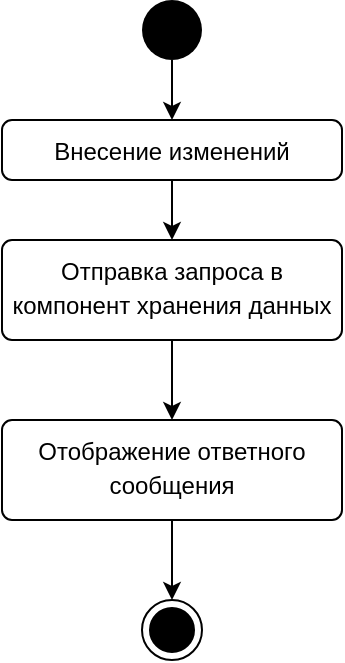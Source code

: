 <mxfile version="20.5.1" type="device" pages="3"><diagram id="WYmLZWQkSbOBD4C1L_wR" name="Изменение конфигурации ЦУЕ"><mxGraphModel dx="1038" dy="547" grid="1" gridSize="10" guides="1" tooltips="1" connect="1" arrows="1" fold="1" page="1" pageScale="1" pageWidth="827" pageHeight="1169" math="0" shadow="0"><root><mxCell id="0"/><mxCell id="1" parent="0"/><mxCell id="O1CKtbqFSTGK2qTiNnwf-1" style="edgeStyle=orthogonalEdgeStyle;rounded=0;orthogonalLoop=1;jettySize=auto;html=1;" edge="1" parent="1" source="O1CKtbqFSTGK2qTiNnwf-2" target="O1CKtbqFSTGK2qTiNnwf-6"><mxGeometry relative="1" as="geometry"><mxPoint x="125" y="250" as="targetPoint"/></mxGeometry></mxCell><mxCell id="O1CKtbqFSTGK2qTiNnwf-2" value="&lt;span style=&quot;font-size: 12px;&quot;&gt;&lt;font style=&quot;vertical-align: inherit;&quot;&gt;&lt;font style=&quot;vertical-align: inherit;&quot;&gt;&lt;font style=&quot;vertical-align: inherit;&quot;&gt;&lt;font style=&quot;vertical-align: inherit;&quot;&gt;Отправка запроса в компонент хранения данных&lt;/font&gt;&lt;/font&gt;&lt;/font&gt;&lt;/font&gt;&lt;/span&gt;" style="html=1;align=center;verticalAlign=top;rounded=1;absoluteArcSize=1;arcSize=10;dashed=0;fontSize=14;whiteSpace=wrap;" vertex="1" parent="1"><mxGeometry x="40" y="160" width="170" height="50" as="geometry"/></mxCell><mxCell id="cB3kSJU51FlsOtjlpQ2p-1" style="edgeStyle=orthogonalEdgeStyle;rounded=0;orthogonalLoop=1;jettySize=auto;html=1;" edge="1" parent="1" source="O1CKtbqFSTGK2qTiNnwf-4" target="YC1GC0Cs8928bkFkjiSg-1"><mxGeometry relative="1" as="geometry"/></mxCell><mxCell id="O1CKtbqFSTGK2qTiNnwf-4" value="" style="ellipse;fillColor=#000000;strokeColor=none;fontSize=14;html=1;" vertex="1" parent="1"><mxGeometry x="110" y="40" width="30" height="30" as="geometry"/></mxCell><mxCell id="O1CKtbqFSTGK2qTiNnwf-5" style="edgeStyle=orthogonalEdgeStyle;rounded=0;orthogonalLoop=1;jettySize=auto;html=1;" edge="1" parent="1" source="O1CKtbqFSTGK2qTiNnwf-6" target="O1CKtbqFSTGK2qTiNnwf-7"><mxGeometry relative="1" as="geometry"/></mxCell><mxCell id="O1CKtbqFSTGK2qTiNnwf-6" value="&lt;span style=&quot;font-size: 12px;&quot;&gt;Отображение ответного сообщения&lt;/span&gt;" style="html=1;align=center;verticalAlign=top;rounded=1;absoluteArcSize=1;arcSize=10;dashed=0;fontSize=14;whiteSpace=wrap;" vertex="1" parent="1"><mxGeometry x="40" y="250" width="170" height="50" as="geometry"/></mxCell><mxCell id="O1CKtbqFSTGK2qTiNnwf-7" value="" style="ellipse;html=1;shape=endState;fillColor=#000000;strokeColor=#000000;fontSize=14;" vertex="1" parent="1"><mxGeometry x="110" y="340" width="30" height="30" as="geometry"/></mxCell><mxCell id="cB3kSJU51FlsOtjlpQ2p-2" style="edgeStyle=orthogonalEdgeStyle;rounded=0;orthogonalLoop=1;jettySize=auto;html=1;" edge="1" parent="1" source="YC1GC0Cs8928bkFkjiSg-1" target="O1CKtbqFSTGK2qTiNnwf-2"><mxGeometry relative="1" as="geometry"/></mxCell><mxCell id="YC1GC0Cs8928bkFkjiSg-1" value="&lt;span style=&quot;font-size: 12px;&quot;&gt;&lt;font style=&quot;vertical-align: inherit;&quot;&gt;&lt;font style=&quot;vertical-align: inherit;&quot;&gt;&lt;font style=&quot;vertical-align: inherit;&quot;&gt;&lt;font style=&quot;vertical-align: inherit;&quot;&gt;Внесение изменений&lt;/font&gt;&lt;/font&gt;&lt;/font&gt;&lt;/font&gt;&lt;/span&gt;" style="html=1;align=center;verticalAlign=top;rounded=1;absoluteArcSize=1;arcSize=10;dashed=0;fontSize=14;whiteSpace=wrap;" vertex="1" parent="1"><mxGeometry x="40" y="100" width="170" height="30" as="geometry"/></mxCell></root></mxGraphModel></diagram><diagram id="eq6iRoUvknGqwModlXxp" name="Чтение конфигурации ЦУЕ"><mxGraphModel dx="1038" dy="547" grid="1" gridSize="10" guides="1" tooltips="1" connect="1" arrows="1" fold="1" page="1" pageScale="1" pageWidth="827" pageHeight="1169" math="0" shadow="0"><root><mxCell id="0"/><mxCell id="1" parent="0"/><mxCell id="QrUPhDKGhNWiLVkwyBHS-1" style="edgeStyle=orthogonalEdgeStyle;rounded=0;orthogonalLoop=1;jettySize=auto;html=1;" edge="1" parent="1" source="QrUPhDKGhNWiLVkwyBHS-2" target="QrUPhDKGhNWiLVkwyBHS-6"><mxGeometry relative="1" as="geometry"><mxPoint x="125" y="190" as="targetPoint"/></mxGeometry></mxCell><mxCell id="QrUPhDKGhNWiLVkwyBHS-2" value="&lt;span style=&quot;font-size: 12px;&quot;&gt;&lt;font style=&quot;vertical-align: inherit;&quot;&gt;&lt;font style=&quot;vertical-align: inherit;&quot;&gt;&lt;font style=&quot;vertical-align: inherit;&quot;&gt;&lt;font style=&quot;vertical-align: inherit;&quot;&gt;Отправка запроса в компонент хранения данных&lt;/font&gt;&lt;/font&gt;&lt;/font&gt;&lt;/font&gt;&lt;/span&gt;" style="html=1;align=center;verticalAlign=top;rounded=1;absoluteArcSize=1;arcSize=10;dashed=0;fontSize=14;whiteSpace=wrap;" vertex="1" parent="1"><mxGeometry x="40" y="100" width="170" height="50" as="geometry"/></mxCell><mxCell id="QrUPhDKGhNWiLVkwyBHS-3" style="edgeStyle=orthogonalEdgeStyle;rounded=0;orthogonalLoop=1;jettySize=auto;html=1;" edge="1" parent="1" source="QrUPhDKGhNWiLVkwyBHS-4" target="QrUPhDKGhNWiLVkwyBHS-2"><mxGeometry relative="1" as="geometry"/></mxCell><mxCell id="QrUPhDKGhNWiLVkwyBHS-4" value="" style="ellipse;fillColor=#000000;strokeColor=none;fontSize=14;html=1;" vertex="1" parent="1"><mxGeometry x="110" y="40" width="30" height="30" as="geometry"/></mxCell><mxCell id="QrUPhDKGhNWiLVkwyBHS-5" style="edgeStyle=orthogonalEdgeStyle;rounded=0;orthogonalLoop=1;jettySize=auto;html=1;" edge="1" parent="1" source="QrUPhDKGhNWiLVkwyBHS-6" target="QrUPhDKGhNWiLVkwyBHS-7"><mxGeometry relative="1" as="geometry"/></mxCell><mxCell id="QrUPhDKGhNWiLVkwyBHS-6" value="&lt;span style=&quot;font-size: 12px;&quot;&gt;Отображение ответного сообщения&lt;/span&gt;" style="html=1;align=center;verticalAlign=top;rounded=1;absoluteArcSize=1;arcSize=10;dashed=0;fontSize=14;whiteSpace=wrap;" vertex="1" parent="1"><mxGeometry x="40" y="190" width="170" height="50" as="geometry"/></mxCell><mxCell id="QrUPhDKGhNWiLVkwyBHS-7" value="" style="ellipse;html=1;shape=endState;fillColor=#000000;strokeColor=#000000;fontSize=14;" vertex="1" parent="1"><mxGeometry x="110" y="280" width="30" height="30" as="geometry"/></mxCell></root></mxGraphModel></diagram><diagram id="mmPPvE7TDpb1sYy2vvOQ" name="Взаимодействие с экосистемой"><mxGraphModel dx="1038" dy="547" grid="1" gridSize="10" guides="1" tooltips="1" connect="1" arrows="1" fold="1" page="1" pageScale="1" pageWidth="827" pageHeight="1169" math="0" shadow="0"><root><mxCell id="0"/><mxCell id="1" parent="0"/><mxCell id="NzYHy34XmKbO2Oo7mr4m-1" style="edgeStyle=orthogonalEdgeStyle;rounded=0;orthogonalLoop=1;jettySize=auto;html=1;" edge="1" parent="1" source="NzYHy34XmKbO2Oo7mr4m-2" target="NzYHy34XmKbO2Oo7mr4m-9"><mxGeometry relative="1" as="geometry"/></mxCell><mxCell id="NzYHy34XmKbO2Oo7mr4m-2" value="&lt;span style=&quot;font-size: 12px;&quot;&gt;Выбор действия&lt;/span&gt;" style="html=1;align=center;verticalAlign=top;rounded=1;absoluteArcSize=1;arcSize=10;dashed=0;fontSize=14;whiteSpace=wrap;" vertex="1" parent="1"><mxGeometry x="330" y="85" width="170" height="35" as="geometry"/></mxCell><mxCell id="NzYHy34XmKbO2Oo7mr4m-3" style="edgeStyle=orthogonalEdgeStyle;rounded=0;orthogonalLoop=1;jettySize=auto;html=1;" edge="1" parent="1" source="NzYHy34XmKbO2Oo7mr4m-4" target="NzYHy34XmKbO2Oo7mr4m-2"><mxGeometry relative="1" as="geometry"/></mxCell><mxCell id="NzYHy34XmKbO2Oo7mr4m-4" value="" style="ellipse;fillColor=#000000;strokeColor=none;fontSize=14;html=1;" vertex="1" parent="1"><mxGeometry x="400" y="20" width="30" height="30" as="geometry"/></mxCell><mxCell id="NzYHy34XmKbO2Oo7mr4m-23" style="edgeStyle=orthogonalEdgeStyle;rounded=0;orthogonalLoop=1;jettySize=auto;html=1;" edge="1" parent="1" source="NzYHy34XmKbO2Oo7mr4m-9" target="NzYHy34XmKbO2Oo7mr4m-29"><mxGeometry relative="1" as="geometry"><mxPoint x="75" y="270" as="targetPoint"/></mxGeometry></mxCell><mxCell id="NzYHy34XmKbO2Oo7mr4m-71" value="[&lt;span style=&quot;font-size: 12px; background-color: rgb(248, 249, 250);&quot;&gt;Изменение&lt;br&gt;конфигурации&lt;br&gt;экосистемы&lt;/span&gt;]" style="edgeLabel;html=1;align=center;verticalAlign=middle;resizable=0;points=[];" vertex="1" connectable="0" parent="NzYHy34XmKbO2Oo7mr4m-23"><mxGeometry x="0.735" y="1" relative="1" as="geometry"><mxPoint as="offset"/></mxGeometry></mxCell><mxCell id="NzYHy34XmKbO2Oo7mr4m-24" style="edgeStyle=orthogonalEdgeStyle;rounded=0;orthogonalLoop=1;jettySize=auto;html=1;" edge="1" parent="1" source="NzYHy34XmKbO2Oo7mr4m-9" target="NzYHy34XmKbO2Oo7mr4m-34"><mxGeometry relative="1" as="geometry"><mxPoint x="205" y="270" as="targetPoint"/></mxGeometry></mxCell><mxCell id="NzYHy34XmKbO2Oo7mr4m-72" value="[&lt;span style=&quot;font-size: 12px; background-color: rgb(248, 249, 250);&quot;&gt;Чтение&lt;br&gt;конфигурации&lt;br&gt;экосистем&lt;/span&gt;]" style="edgeLabel;html=1;align=center;verticalAlign=middle;resizable=0;points=[];" vertex="1" connectable="0" parent="NzYHy34XmKbO2Oo7mr4m-24"><mxGeometry x="0.633" y="-1" relative="1" as="geometry"><mxPoint as="offset"/></mxGeometry></mxCell><mxCell id="NzYHy34XmKbO2Oo7mr4m-25" style="edgeStyle=orthogonalEdgeStyle;rounded=0;orthogonalLoop=1;jettySize=auto;html=1;" edge="1" parent="1" source="NzYHy34XmKbO2Oo7mr4m-9" target="NzYHy34XmKbO2Oo7mr4m-39"><mxGeometry relative="1" as="geometry"><mxPoint x="349" y="270" as="targetPoint"/><Array as="points"><mxPoint x="370" y="200"/></Array></mxGeometry></mxCell><mxCell id="NzYHy34XmKbO2Oo7mr4m-73" value="[&lt;span style=&quot;font-size: 12px; background-color: rgb(248, 249, 250);&quot;&gt;Добавление&lt;br&gt;данных для объектов&lt;br&gt;экосистемы 1-го ур.&lt;/span&gt;]" style="edgeLabel;html=1;align=center;verticalAlign=middle;resizable=0;points=[];" vertex="1" connectable="0" parent="NzYHy34XmKbO2Oo7mr4m-25"><mxGeometry x="0.197" y="2" relative="1" as="geometry"><mxPoint as="offset"/></mxGeometry></mxCell><mxCell id="NzYHy34XmKbO2Oo7mr4m-26" style="edgeStyle=orthogonalEdgeStyle;rounded=0;orthogonalLoop=1;jettySize=auto;html=1;" edge="1" parent="1" source="NzYHy34XmKbO2Oo7mr4m-9" target="NzYHy34XmKbO2Oo7mr4m-41"><mxGeometry relative="1" as="geometry"><mxPoint x="479" y="270" as="targetPoint"/><Array as="points"><mxPoint x="510" y="200"/></Array></mxGeometry></mxCell><mxCell id="NzYHy34XmKbO2Oo7mr4m-74" value="[&lt;span style=&quot;background-color: rgb(248, 249, 250); font-size: 12px;&quot;&gt;Редактирование данных&lt;br&gt;&lt;/span&gt;&lt;span style=&quot;background-color: rgb(248, 249, 250); font-size: 12px;&quot;&gt;объектов&lt;/span&gt;&lt;br style=&quot;background-color: rgb(248, 249, 250); font-size: 12px;&quot;&gt;&lt;span style=&quot;background-color: rgb(248, 249, 250); font-size: 12px;&quot;&gt;экосистемы 1-го ур.&lt;/span&gt;]" style="edgeLabel;html=1;align=center;verticalAlign=middle;resizable=0;points=[];" vertex="1" connectable="0" parent="NzYHy34XmKbO2Oo7mr4m-26"><mxGeometry x="0.116" y="-1" relative="1" as="geometry"><mxPoint x="1" y="16" as="offset"/></mxGeometry></mxCell><mxCell id="NzYHy34XmKbO2Oo7mr4m-27" style="edgeStyle=orthogonalEdgeStyle;rounded=0;orthogonalLoop=1;jettySize=auto;html=1;" edge="1" parent="1" source="NzYHy34XmKbO2Oo7mr4m-9" target="NzYHy34XmKbO2Oo7mr4m-81"><mxGeometry relative="1" as="geometry"><mxPoint x="615" y="350" as="targetPoint"/></mxGeometry></mxCell><mxCell id="NzYHy34XmKbO2Oo7mr4m-75" value="[&lt;span style=&quot;background-color: rgb(248, 249, 250); font-size: 12px;&quot;&gt;Удаление данных&lt;br&gt;&lt;/span&gt;&lt;span style=&quot;background-color: rgb(248, 249, 250); font-size: 12px;&quot;&gt;объектов&lt;/span&gt;&lt;br style=&quot;background-color: rgb(248, 249, 250); font-size: 12px;&quot;&gt;&lt;span style=&quot;background-color: rgb(248, 249, 250); font-size: 12px;&quot;&gt;экосистемы 1-го ур.&lt;/span&gt;]" style="edgeLabel;html=1;align=center;verticalAlign=middle;resizable=0;points=[];" vertex="1" connectable="0" parent="NzYHy34XmKbO2Oo7mr4m-27"><mxGeometry x="0.642" relative="1" as="geometry"><mxPoint as="offset"/></mxGeometry></mxCell><mxCell id="NzYHy34XmKbO2Oo7mr4m-28" style="edgeStyle=orthogonalEdgeStyle;rounded=0;orthogonalLoop=1;jettySize=auto;html=1;" edge="1" parent="1" source="NzYHy34XmKbO2Oo7mr4m-9" target="NzYHy34XmKbO2Oo7mr4m-43"><mxGeometry relative="1" as="geometry"><mxPoint x="745" y="270" as="targetPoint"/><Array as="points"><mxPoint x="750" y="200"/></Array></mxGeometry></mxCell><mxCell id="NzYHy34XmKbO2Oo7mr4m-76" value="[&lt;span style=&quot;background-color: rgb(248, 249, 250); font-size: 12px;&quot;&gt;Чтение данных&lt;br&gt;объектов&lt;/span&gt;&lt;br style=&quot;background-color: rgb(248, 249, 250); font-size: 12px;&quot;&gt;&lt;span style=&quot;background-color: rgb(248, 249, 250); font-size: 12px;&quot;&gt;экосистемы 1-го ур.&lt;/span&gt;]" style="edgeLabel;html=1;align=center;verticalAlign=middle;resizable=0;points=[];" vertex="1" connectable="0" parent="NzYHy34XmKbO2Oo7mr4m-28"><mxGeometry x="0.742" y="-1" relative="1" as="geometry"><mxPoint as="offset"/></mxGeometry></mxCell><mxCell id="NzYHy34XmKbO2Oo7mr4m-9" value="" style="rhombus;fontSize=12;" vertex="1" parent="1"><mxGeometry x="400" y="185" width="30" height="30" as="geometry"/></mxCell><mxCell id="NzYHy34XmKbO2Oo7mr4m-10" value="&lt;div style=&quot;&quot;&gt;&lt;/div&gt;&lt;span style=&quot;text-align: center;&quot;&gt;Какое действие выбрано?&lt;/span&gt;" style="shape=note2;boundedLbl=1;whiteSpace=wrap;html=1;size=14;verticalAlign=middle;align=left;fontSize=12;spacingTop=0;" vertex="1" parent="1"><mxGeometry x="510" y="120" width="110" height="60" as="geometry"/></mxCell><mxCell id="NzYHy34XmKbO2Oo7mr4m-11" style="rounded=0;orthogonalLoop=1;jettySize=auto;html=1;fontSize=12;endArrow=none;endFill=0;dashed=1;" edge="1" parent="1" source="NzYHy34XmKbO2Oo7mr4m-10" target="NzYHy34XmKbO2Oo7mr4m-9"><mxGeometry relative="1" as="geometry"><mxPoint x="-50" y="291.346" as="sourcePoint"/><mxPoint x="410" y="235" as="targetPoint"/></mxGeometry></mxCell><mxCell id="NzYHy34XmKbO2Oo7mr4m-12" value="" style="ellipse;html=1;shape=endState;fillColor=#000000;strokeColor=#000000;fontSize=14;" vertex="1" parent="1"><mxGeometry x="400" y="760" width="30" height="30" as="geometry"/></mxCell><mxCell id="NzYHy34XmKbO2Oo7mr4m-13" style="edgeStyle=orthogonalEdgeStyle;rounded=0;orthogonalLoop=1;jettySize=auto;html=1;" edge="1" parent="1" source="NzYHy34XmKbO2Oo7mr4m-14" target="NzYHy34XmKbO2Oo7mr4m-12"><mxGeometry relative="1" as="geometry"/></mxCell><mxCell id="NzYHy34XmKbO2Oo7mr4m-14" value="&lt;span style=&quot;font-size: 12px;&quot;&gt;Отображение отчёта об итоге действия&lt;/span&gt;" style="html=1;align=center;verticalAlign=top;rounded=1;absoluteArcSize=1;arcSize=10;dashed=0;fontSize=14;whiteSpace=wrap;" vertex="1" parent="1"><mxGeometry x="330" y="680" width="170" height="50" as="geometry"/></mxCell><mxCell id="NzYHy34XmKbO2Oo7mr4m-52" style="edgeStyle=orthogonalEdgeStyle;rounded=0;orthogonalLoop=1;jettySize=auto;html=1;" edge="1" parent="1" source="NzYHy34XmKbO2Oo7mr4m-29" target="NzYHy34XmKbO2Oo7mr4m-51"><mxGeometry relative="1" as="geometry"><Array as="points"><mxPoint x="65" y="400"/><mxPoint x="65" y="400"/></Array></mxGeometry></mxCell><mxCell id="NzYHy34XmKbO2Oo7mr4m-29" value="&lt;span style=&quot;font-size: 12px;&quot;&gt;Внесение изменений&lt;/span&gt;" style="html=1;align=center;verticalAlign=top;rounded=1;absoluteArcSize=1;arcSize=10;dashed=0;fontSize=14;whiteSpace=wrap;" vertex="1" parent="1"><mxGeometry x="50" y="360" width="120" height="30" as="geometry"/></mxCell><mxCell id="NzYHy34XmKbO2Oo7mr4m-82" style="edgeStyle=orthogonalEdgeStyle;rounded=0;orthogonalLoop=1;jettySize=auto;html=1;entryX=0;entryY=0.5;entryDx=0;entryDy=0;" edge="1" parent="1" source="NzYHy34XmKbO2Oo7mr4m-30" target="NzYHy34XmKbO2Oo7mr4m-77"><mxGeometry relative="1" as="geometry"><Array as="points"><mxPoint x="110" y="635"/></Array></mxGeometry></mxCell><mxCell id="NzYHy34XmKbO2Oo7mr4m-30" value="&lt;span style=&quot;font-size: 12px;&quot;&gt;Сохранение изменений в БД&lt;/span&gt;" style="html=1;align=center;verticalAlign=top;rounded=1;absoluteArcSize=1;arcSize=10;dashed=0;fontSize=14;whiteSpace=wrap;" vertex="1" parent="1"><mxGeometry x="50" y="480" width="120" height="50" as="geometry"/></mxCell><mxCell id="NzYHy34XmKbO2Oo7mr4m-37" style="edgeStyle=orthogonalEdgeStyle;rounded=0;orthogonalLoop=1;jettySize=auto;html=1;" edge="1" parent="1" source="NzYHy34XmKbO2Oo7mr4m-34" target="NzYHy34XmKbO2Oo7mr4m-35"><mxGeometry relative="1" as="geometry"/></mxCell><mxCell id="NzYHy34XmKbO2Oo7mr4m-34" value="&lt;span style=&quot;font-size: 12px;&quot;&gt;Извлечение данных из БД&lt;/span&gt;" style="html=1;align=center;verticalAlign=top;rounded=1;absoluteArcSize=1;arcSize=10;dashed=0;fontSize=14;whiteSpace=wrap;" vertex="1" parent="1"><mxGeometry x="170" y="360" width="120" height="50" as="geometry"/></mxCell><mxCell id="NzYHy34XmKbO2Oo7mr4m-35" value="&lt;span style=&quot;font-size: 12px;&quot;&gt;Отображение данных&lt;/span&gt;" style="html=1;align=center;verticalAlign=top;rounded=1;absoluteArcSize=1;arcSize=10;dashed=0;fontSize=14;whiteSpace=wrap;" vertex="1" parent="1"><mxGeometry x="170" y="440" width="120" height="50" as="geometry"/></mxCell><mxCell id="NzYHy34XmKbO2Oo7mr4m-39" value="&lt;span style=&quot;font-size: 12px;&quot;&gt;Внесение данных&lt;/span&gt;" style="html=1;align=center;verticalAlign=top;rounded=1;absoluteArcSize=1;arcSize=10;dashed=0;fontSize=14;whiteSpace=wrap;" vertex="1" parent="1"><mxGeometry x="310" y="360" width="120" height="30" as="geometry"/></mxCell><mxCell id="NzYHy34XmKbO2Oo7mr4m-40" value="&lt;span style=&quot;font-size: 12px;&quot;&gt;Отправка запроса в компонент регистрации&lt;/span&gt;" style="html=1;align=center;verticalAlign=top;rounded=1;absoluteArcSize=1;arcSize=10;dashed=0;fontSize=14;whiteSpace=wrap;" vertex="1" parent="1"><mxGeometry x="310" y="480" width="120" height="60" as="geometry"/></mxCell><mxCell id="NzYHy34XmKbO2Oo7mr4m-41" value="&lt;span style=&quot;font-size: 12px;&quot;&gt;Внесение изменений&lt;/span&gt;" style="html=1;align=center;verticalAlign=top;rounded=1;absoluteArcSize=1;arcSize=10;dashed=0;fontSize=14;whiteSpace=wrap;" vertex="1" parent="1"><mxGeometry x="450" y="360" width="120" height="30" as="geometry"/></mxCell><mxCell id="NzYHy34XmKbO2Oo7mr4m-42" style="edgeStyle=orthogonalEdgeStyle;rounded=0;orthogonalLoop=1;jettySize=auto;html=1;" edge="1" parent="1" source="NzYHy34XmKbO2Oo7mr4m-43" target="NzYHy34XmKbO2Oo7mr4m-44"><mxGeometry relative="1" as="geometry"/></mxCell><mxCell id="NzYHy34XmKbO2Oo7mr4m-43" value="&lt;span style=&quot;font-size: 12px;&quot;&gt;Извлечение данных из БД&lt;/span&gt;" style="html=1;align=center;verticalAlign=top;rounded=1;absoluteArcSize=1;arcSize=10;dashed=0;fontSize=14;whiteSpace=wrap;" vertex="1" parent="1"><mxGeometry x="690" y="360" width="120" height="50" as="geometry"/></mxCell><mxCell id="NzYHy34XmKbO2Oo7mr4m-84" style="edgeStyle=orthogonalEdgeStyle;rounded=0;orthogonalLoop=1;jettySize=auto;html=1;entryX=1;entryY=1;entryDx=0;entryDy=0;" edge="1" parent="1" source="NzYHy34XmKbO2Oo7mr4m-44" target="NzYHy34XmKbO2Oo7mr4m-77"><mxGeometry relative="1" as="geometry"><Array as="points"><mxPoint x="750" y="643"/></Array></mxGeometry></mxCell><mxCell id="NzYHy34XmKbO2Oo7mr4m-44" value="&lt;span style=&quot;font-size: 12px;&quot;&gt;Отображение данных&lt;/span&gt;" style="html=1;align=center;verticalAlign=top;rounded=1;absoluteArcSize=1;arcSize=10;dashed=0;fontSize=14;whiteSpace=wrap;" vertex="1" parent="1"><mxGeometry x="690" y="440" width="120" height="50" as="geometry"/></mxCell><mxCell id="NzYHy34XmKbO2Oo7mr4m-53" style="edgeStyle=orthogonalEdgeStyle;rounded=0;orthogonalLoop=1;jettySize=auto;html=1;" edge="1" parent="1" source="NzYHy34XmKbO2Oo7mr4m-51" target="NzYHy34XmKbO2Oo7mr4m-30"><mxGeometry relative="1" as="geometry"><mxPoint x="90" y="590" as="targetPoint"/><Array as="points"><mxPoint x="65" y="470"/><mxPoint x="65" y="470"/></Array></mxGeometry></mxCell><mxCell id="NzYHy34XmKbO2Oo7mr4m-91" value="[Да]" style="edgeLabel;html=1;align=center;verticalAlign=middle;resizable=0;points=[];" vertex="1" connectable="0" parent="NzYHy34XmKbO2Oo7mr4m-53"><mxGeometry x="-0.741" y="1" relative="1" as="geometry"><mxPoint x="-1" y="6" as="offset"/></mxGeometry></mxCell><mxCell id="NzYHy34XmKbO2Oo7mr4m-78" style="edgeStyle=orthogonalEdgeStyle;rounded=0;orthogonalLoop=1;jettySize=auto;html=1;entryX=0;entryY=1;entryDx=0;entryDy=0;" edge="1" parent="1" source="NzYHy34XmKbO2Oo7mr4m-51" target="NzYHy34XmKbO2Oo7mr4m-77"><mxGeometry relative="1" as="geometry"><mxPoint x="340" y="650" as="targetPoint"/><Array as="points"><mxPoint x="40" y="435"/><mxPoint x="40" y="643"/><mxPoint x="310" y="643"/></Array></mxGeometry></mxCell><mxCell id="NzYHy34XmKbO2Oo7mr4m-88" value="[Нет]" style="edgeLabel;html=1;align=center;verticalAlign=middle;resizable=0;points=[];" vertex="1" connectable="0" parent="NzYHy34XmKbO2Oo7mr4m-78"><mxGeometry x="-0.917" y="1" relative="1" as="geometry"><mxPoint as="offset"/></mxGeometry></mxCell><mxCell id="NzYHy34XmKbO2Oo7mr4m-51" value="" style="rhombus;fontSize=12;" vertex="1" parent="1"><mxGeometry x="50" y="420" width="30" height="30" as="geometry"/></mxCell><mxCell id="NzYHy34XmKbO2Oo7mr4m-54" value="&lt;div style=&quot;&quot;&gt;&lt;/div&gt;&lt;span style=&quot;text-align: center;&quot;&gt;Условия ограничений&lt;br&gt;целостности выполнены?&lt;br&gt;&lt;/span&gt;" style="shape=note2;boundedLbl=1;whiteSpace=wrap;html=1;size=14;verticalAlign=middle;align=left;fontSize=12;spacingTop=0;" vertex="1" parent="1"><mxGeometry x="90" y="400" width="70" height="60" as="geometry"/></mxCell><mxCell id="NzYHy34XmKbO2Oo7mr4m-57" style="rounded=0;orthogonalLoop=1;jettySize=auto;html=1;fontSize=12;endArrow=none;endFill=0;dashed=1;" edge="1" parent="1" source="NzYHy34XmKbO2Oo7mr4m-54" target="NzYHy34XmKbO2Oo7mr4m-51"><mxGeometry relative="1" as="geometry"><mxPoint x="550" y="178.333" as="sourcePoint"/><mxPoint x="40" y="480" as="targetPoint"/></mxGeometry></mxCell><mxCell id="NzYHy34XmKbO2Oo7mr4m-59" style="edgeStyle=orthogonalEdgeStyle;rounded=0;orthogonalLoop=1;jettySize=auto;html=1;" edge="1" parent="1" target="NzYHy34XmKbO2Oo7mr4m-62"><mxGeometry relative="1" as="geometry"><mxPoint x="325" y="390" as="sourcePoint"/><Array as="points"><mxPoint x="325" y="400"/><mxPoint x="325" y="400"/></Array></mxGeometry></mxCell><mxCell id="NzYHy34XmKbO2Oo7mr4m-61" style="edgeStyle=orthogonalEdgeStyle;rounded=0;orthogonalLoop=1;jettySize=auto;html=1;" edge="1" parent="1" source="NzYHy34XmKbO2Oo7mr4m-62" target="NzYHy34XmKbO2Oo7mr4m-40"><mxGeometry relative="1" as="geometry"><Array as="points"><mxPoint x="350" y="480"/><mxPoint x="350" y="480"/></Array><mxPoint x="360" y="560" as="targetPoint"/></mxGeometry></mxCell><mxCell id="NzYHy34XmKbO2Oo7mr4m-90" value="[Да]" style="edgeLabel;html=1;align=center;verticalAlign=middle;resizable=0;points=[];" vertex="1" connectable="0" parent="NzYHy34XmKbO2Oo7mr4m-61"><mxGeometry x="-0.788" y="2" relative="1" as="geometry"><mxPoint x="-2" y="7" as="offset"/></mxGeometry></mxCell><mxCell id="NzYHy34XmKbO2Oo7mr4m-79" style="edgeStyle=orthogonalEdgeStyle;rounded=0;orthogonalLoop=1;jettySize=auto;html=1;entryX=0;entryY=0;entryDx=0;entryDy=0;" edge="1" parent="1" source="NzYHy34XmKbO2Oo7mr4m-62" target="NzYHy34XmKbO2Oo7mr4m-77"><mxGeometry relative="1" as="geometry"><mxPoint x="360" y="610" as="targetPoint"/><Array as="points"><mxPoint x="300" y="435"/><mxPoint x="300" y="628"/><mxPoint x="340" y="628"/></Array></mxGeometry></mxCell><mxCell id="NzYHy34XmKbO2Oo7mr4m-87" value="[Нет]" style="edgeLabel;html=1;align=center;verticalAlign=middle;resizable=0;points=[];" vertex="1" connectable="0" parent="NzYHy34XmKbO2Oo7mr4m-79"><mxGeometry x="-0.83" y="3" relative="1" as="geometry"><mxPoint as="offset"/></mxGeometry></mxCell><mxCell id="NzYHy34XmKbO2Oo7mr4m-62" value="" style="rhombus;fontSize=12;" vertex="1" parent="1"><mxGeometry x="310" y="420" width="30" height="30" as="geometry"/></mxCell><mxCell id="NzYHy34XmKbO2Oo7mr4m-63" value="&lt;div style=&quot;&quot;&gt;&lt;/div&gt;&lt;span style=&quot;text-align: center;&quot;&gt;Условия ограничений&lt;br&gt;целостности выполнены?&lt;br&gt;&lt;/span&gt;" style="shape=note2;boundedLbl=1;whiteSpace=wrap;html=1;size=14;verticalAlign=middle;align=left;fontSize=12;spacingTop=0;" vertex="1" parent="1"><mxGeometry x="350" y="400" width="70" height="60" as="geometry"/></mxCell><mxCell id="NzYHy34XmKbO2Oo7mr4m-64" style="rounded=0;orthogonalLoop=1;jettySize=auto;html=1;fontSize=12;endArrow=none;endFill=0;dashed=1;" edge="1" parent="1" source="NzYHy34XmKbO2Oo7mr4m-63" target="NzYHy34XmKbO2Oo7mr4m-62"><mxGeometry relative="1" as="geometry"><mxPoint x="810" y="178.333" as="sourcePoint"/><mxPoint x="300" y="480" as="targetPoint"/></mxGeometry></mxCell><mxCell id="NzYHy34XmKbO2Oo7mr4m-65" style="edgeStyle=orthogonalEdgeStyle;rounded=0;orthogonalLoop=1;jettySize=auto;html=1;" edge="1" parent="1" target="NzYHy34XmKbO2Oo7mr4m-68" source="NzYHy34XmKbO2Oo7mr4m-41"><mxGeometry relative="1" as="geometry"><mxPoint x="465" y="390" as="sourcePoint"/><Array as="points"><mxPoint x="465" y="400"/><mxPoint x="465" y="400"/></Array></mxGeometry></mxCell><mxCell id="NzYHy34XmKbO2Oo7mr4m-66" value="&lt;span style=&quot;font-size: 12px;&quot;&gt;Сохранение изменений в БД&lt;/span&gt;" style="html=1;align=center;verticalAlign=top;rounded=1;absoluteArcSize=1;arcSize=10;dashed=0;fontSize=14;whiteSpace=wrap;" vertex="1" parent="1"><mxGeometry x="450" y="480" width="120" height="50" as="geometry"/></mxCell><mxCell id="NzYHy34XmKbO2Oo7mr4m-67" style="edgeStyle=orthogonalEdgeStyle;rounded=0;orthogonalLoop=1;jettySize=auto;html=1;" edge="1" parent="1" source="NzYHy34XmKbO2Oo7mr4m-68" target="NzYHy34XmKbO2Oo7mr4m-66"><mxGeometry relative="1" as="geometry"><Array as="points"><mxPoint x="465" y="480"/><mxPoint x="465" y="480"/></Array><mxPoint x="490" y="580" as="targetPoint"/></mxGeometry></mxCell><mxCell id="NzYHy34XmKbO2Oo7mr4m-89" value="[Да]" style="edgeLabel;html=1;align=center;verticalAlign=middle;resizable=0;points=[];" vertex="1" connectable="0" parent="NzYHy34XmKbO2Oo7mr4m-67"><mxGeometry x="-0.672" y="-2" relative="1" as="geometry"><mxPoint x="2" y="5" as="offset"/></mxGeometry></mxCell><mxCell id="NzYHy34XmKbO2Oo7mr4m-80" style="edgeStyle=orthogonalEdgeStyle;rounded=0;orthogonalLoop=1;jettySize=auto;html=1;entryX=1;entryY=0;entryDx=0;entryDy=0;" edge="1" parent="1" source="NzYHy34XmKbO2Oo7mr4m-68" target="NzYHy34XmKbO2Oo7mr4m-77"><mxGeometry relative="1" as="geometry"><Array as="points"><mxPoint x="440" y="435"/><mxPoint x="440" y="628"/></Array></mxGeometry></mxCell><mxCell id="NzYHy34XmKbO2Oo7mr4m-86" value="[Нет]" style="edgeLabel;html=1;align=center;verticalAlign=middle;resizable=0;points=[];" vertex="1" connectable="0" parent="NzYHy34XmKbO2Oo7mr4m-80"><mxGeometry x="-0.778" relative="1" as="geometry"><mxPoint as="offset"/></mxGeometry></mxCell><mxCell id="NzYHy34XmKbO2Oo7mr4m-68" value="" style="rhombus;fontSize=12;" vertex="1" parent="1"><mxGeometry x="450" y="420" width="30" height="30" as="geometry"/></mxCell><mxCell id="NzYHy34XmKbO2Oo7mr4m-69" value="&lt;div style=&quot;&quot;&gt;&lt;/div&gt;&lt;span style=&quot;text-align: center;&quot;&gt;Условия ограничений&lt;br&gt;целостности выполнены?&lt;br&gt;&lt;/span&gt;" style="shape=note2;boundedLbl=1;whiteSpace=wrap;html=1;size=14;verticalAlign=middle;align=left;fontSize=12;spacingTop=0;" vertex="1" parent="1"><mxGeometry x="490" y="400" width="70" height="60" as="geometry"/></mxCell><mxCell id="NzYHy34XmKbO2Oo7mr4m-70" style="rounded=0;orthogonalLoop=1;jettySize=auto;html=1;fontSize=12;endArrow=none;endFill=0;dashed=1;" edge="1" parent="1" source="NzYHy34XmKbO2Oo7mr4m-69" target="NzYHy34XmKbO2Oo7mr4m-68"><mxGeometry relative="1" as="geometry"><mxPoint x="950" y="178.333" as="sourcePoint"/><mxPoint x="440" y="480" as="targetPoint"/></mxGeometry></mxCell><mxCell id="NzYHy34XmKbO2Oo7mr4m-85" style="edgeStyle=orthogonalEdgeStyle;rounded=0;orthogonalLoop=1;jettySize=auto;html=1;" edge="1" parent="1" source="NzYHy34XmKbO2Oo7mr4m-77" target="NzYHy34XmKbO2Oo7mr4m-14"><mxGeometry relative="1" as="geometry"/></mxCell><mxCell id="NzYHy34XmKbO2Oo7mr4m-77" value="" style="rhombus;fontSize=12;" vertex="1" parent="1"><mxGeometry x="400" y="620" width="30" height="30" as="geometry"/></mxCell><mxCell id="NzYHy34XmKbO2Oo7mr4m-83" style="edgeStyle=orthogonalEdgeStyle;rounded=0;orthogonalLoop=1;jettySize=auto;html=1;entryX=1;entryY=0.5;entryDx=0;entryDy=0;" edge="1" parent="1" source="NzYHy34XmKbO2Oo7mr4m-81" target="NzYHy34XmKbO2Oo7mr4m-77"><mxGeometry relative="1" as="geometry"><Array as="points"><mxPoint x="630" y="635"/></Array></mxGeometry></mxCell><mxCell id="NzYHy34XmKbO2Oo7mr4m-81" value="&lt;span style=&quot;font-size: 12px;&quot;&gt;Удаление данных&lt;/span&gt;" style="html=1;align=center;verticalAlign=top;rounded=1;absoluteArcSize=1;arcSize=10;dashed=0;fontSize=14;whiteSpace=wrap;" vertex="1" parent="1"><mxGeometry x="570" y="360" width="120" height="30" as="geometry"/></mxCell></root></mxGraphModel></diagram></mxfile>